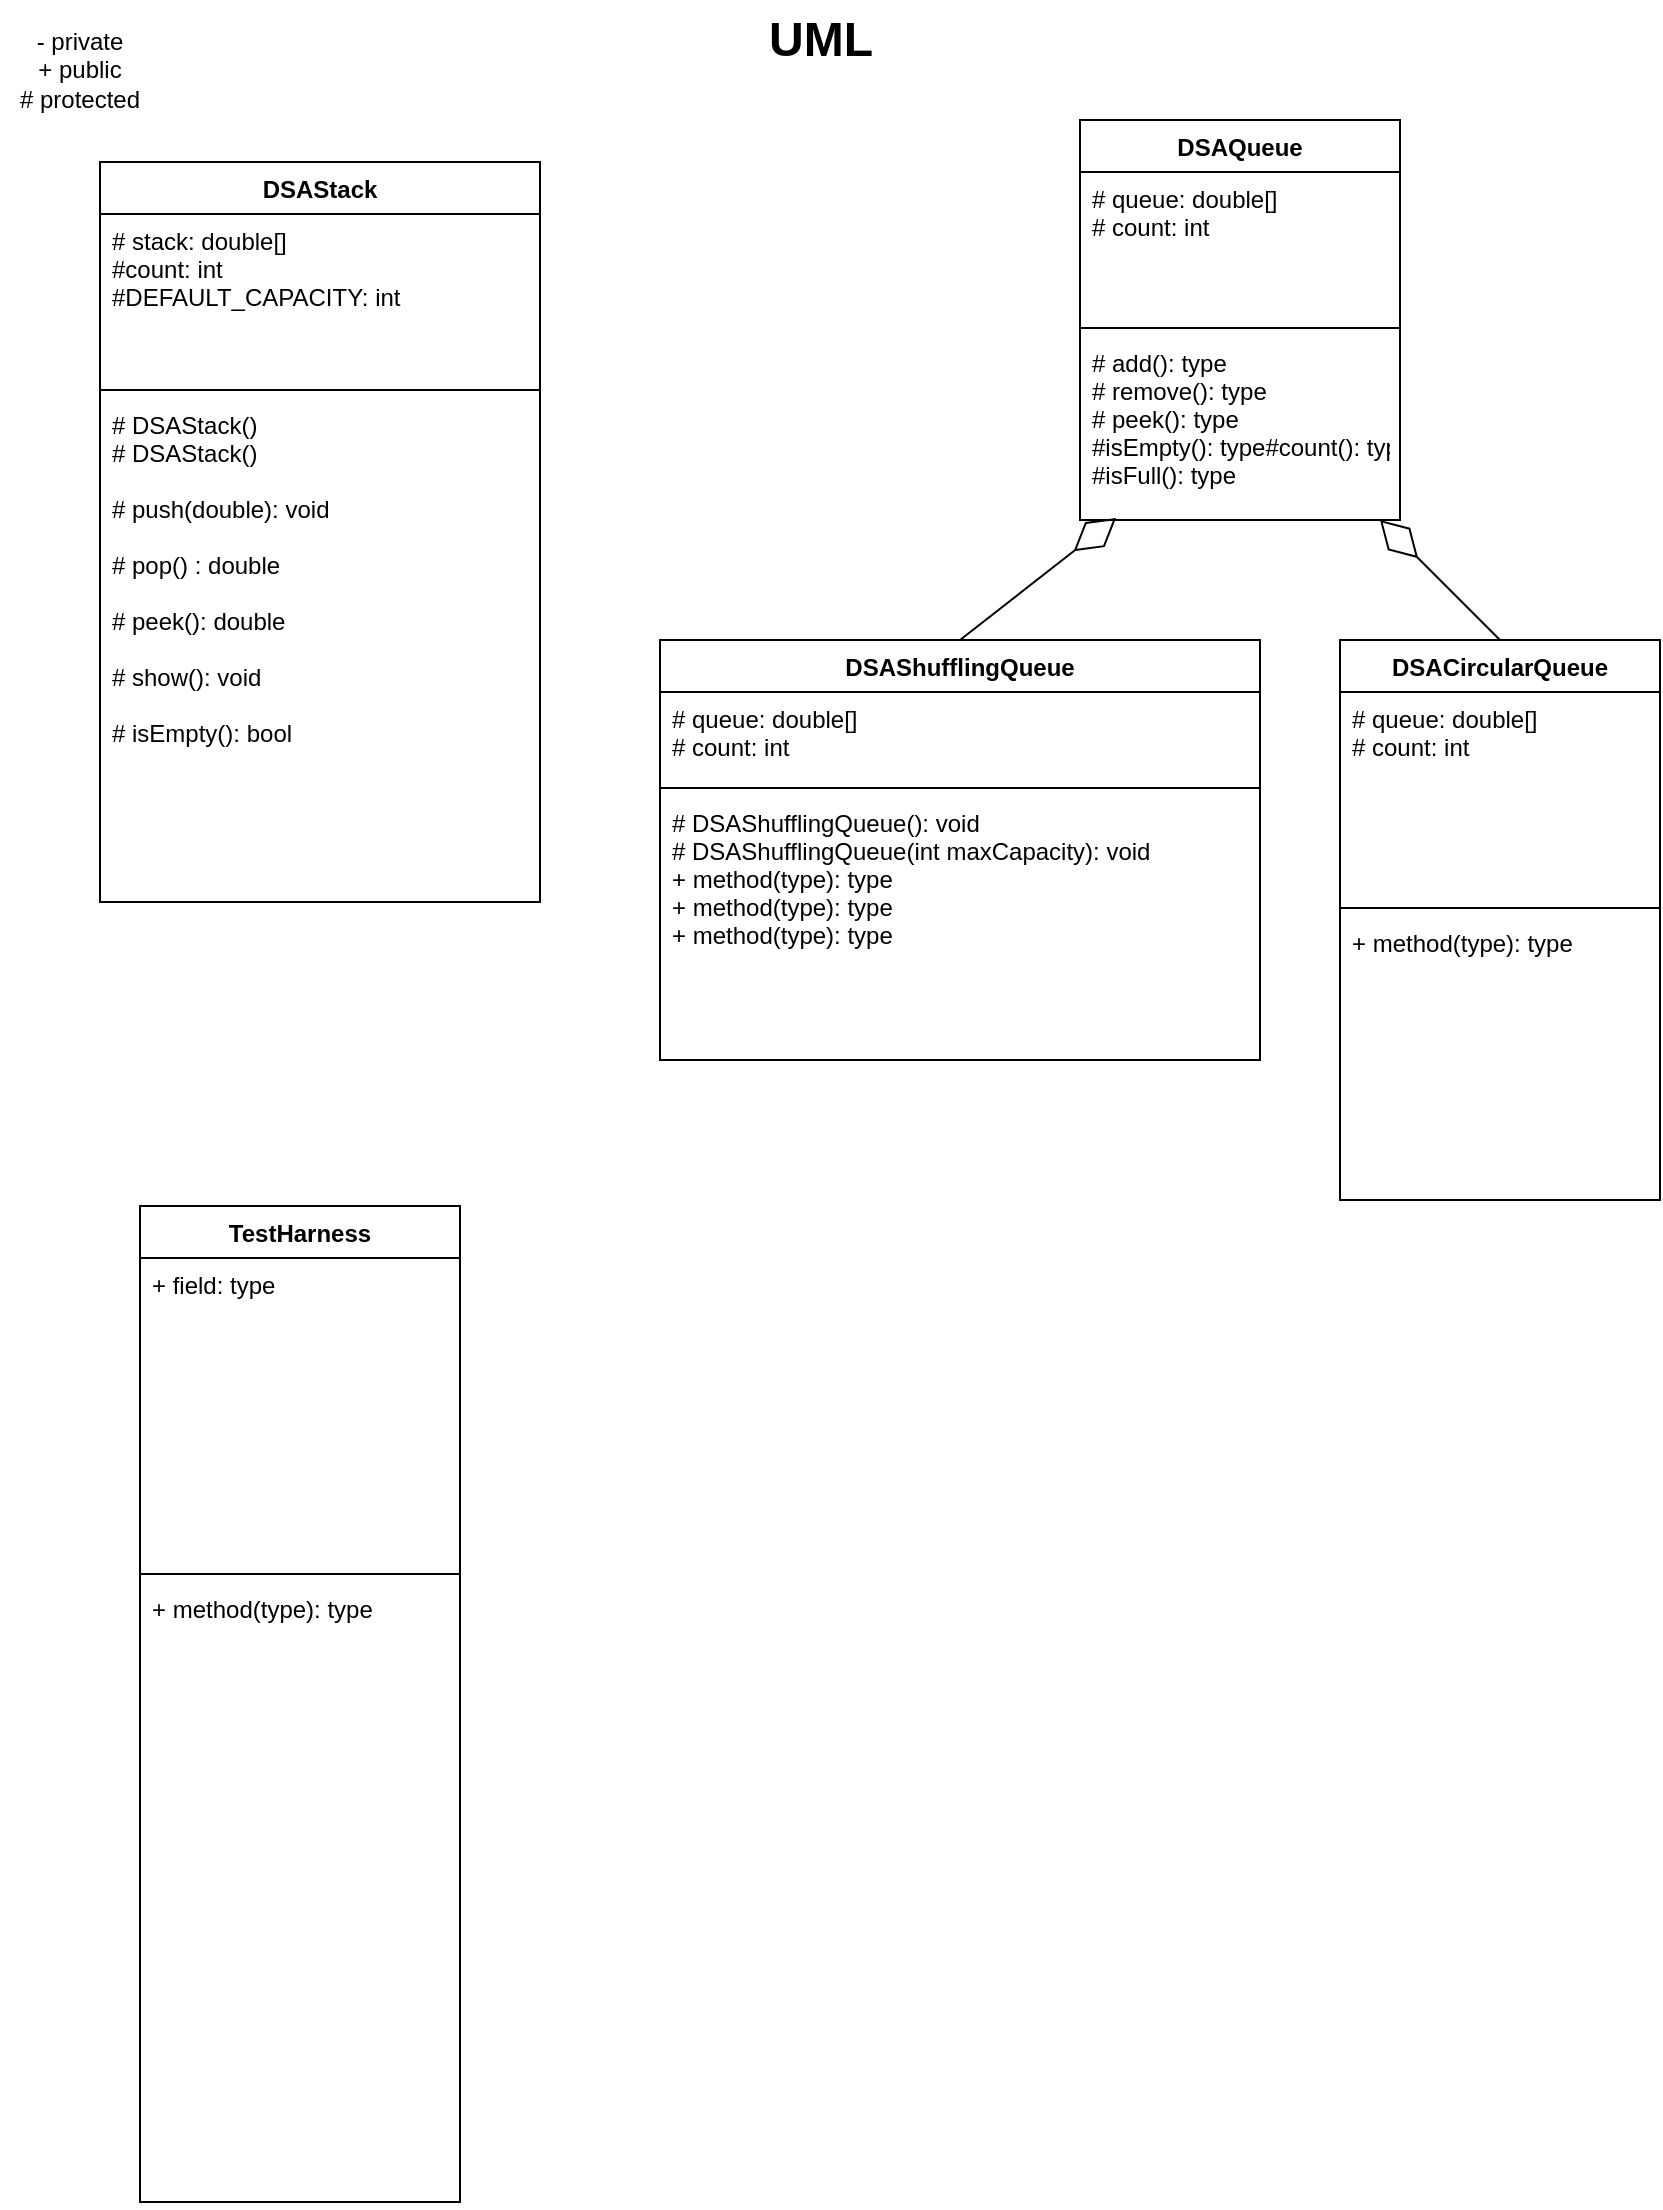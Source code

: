 <mxfile version="11.1.4"><diagram id="miqd51qzHfezWy4kA52D" name="Page-1"><mxGraphModel dx="701" dy="745" grid="1" gridSize="10" guides="1" tooltips="1" connect="1" arrows="1" fold="1" page="1" pageScale="1" pageWidth="850" pageHeight="1100" math="0" shadow="0"><root><mxCell id="0"/><mxCell id="1" parent="0"/><mxCell id="01tDh0e9iT7ZCAn8h6x4-20" value="UML" style="text;strokeColor=none;fillColor=none;html=1;fontSize=24;fontStyle=1;verticalAlign=middle;align=center;" parent="1" vertex="1"><mxGeometry x="370" width="100" height="40" as="geometry"/></mxCell><UserObject label="&lt;div&gt;- private&lt;/div&gt;&lt;div&gt;+ public&lt;/div&gt;&lt;div&gt;# protected&lt;br&gt;&lt;/div&gt;" placeholders="1" name="Variable" id="01tDh0e9iT7ZCAn8h6x4-21"><mxCell style="text;html=1;strokeColor=none;fillColor=none;align=center;verticalAlign=middle;whiteSpace=wrap;overflow=hidden;" parent="1" vertex="1"><mxGeometry x="10" y="10" width="80" height="50" as="geometry"/></mxCell></UserObject><mxCell id="01tDh0e9iT7ZCAn8h6x4-22" value="" style="endArrow=diamondThin;endFill=0;endSize=24;html=1;exitX=0.5;exitY=0;exitDx=0;exitDy=0;entryX=0.113;entryY=0.989;entryDx=0;entryDy=0;entryPerimeter=0;" parent="1" edge="1" target="uuPs9gxV1rCJk0y73ETf-8" source="uuPs9gxV1rCJk0y73ETf-9"><mxGeometry width="160" relative="1" as="geometry"><mxPoint x="560" y="260" as="sourcePoint"/><mxPoint x="480" y="280" as="targetPoint"/></mxGeometry></mxCell><mxCell id="uuPs9gxV1rCJk0y73ETf-1" value="DSAStack" style="swimlane;fontStyle=1;align=center;verticalAlign=top;childLayout=stackLayout;horizontal=1;startSize=26;horizontalStack=0;resizeParent=1;resizeParentMax=0;resizeLast=0;collapsible=1;marginBottom=0;" vertex="1" parent="1"><mxGeometry x="60" y="81" width="220" height="370" as="geometry"/></mxCell><mxCell id="uuPs9gxV1rCJk0y73ETf-2" value="# stack: double[]&#xA;#count: int&#xA;#DEFAULT_CAPACITY: int&#xA;" style="text;strokeColor=none;fillColor=none;align=left;verticalAlign=top;spacingLeft=4;spacingRight=4;overflow=hidden;rotatable=0;points=[[0,0.5],[1,0.5]];portConstraint=eastwest;" vertex="1" parent="uuPs9gxV1rCJk0y73ETf-1"><mxGeometry y="26" width="220" height="84" as="geometry"/></mxCell><mxCell id="uuPs9gxV1rCJk0y73ETf-3" value="" style="line;strokeWidth=1;fillColor=none;align=left;verticalAlign=middle;spacingTop=-1;spacingLeft=3;spacingRight=3;rotatable=0;labelPosition=right;points=[];portConstraint=eastwest;" vertex="1" parent="uuPs9gxV1rCJk0y73ETf-1"><mxGeometry y="110" width="220" height="8" as="geometry"/></mxCell><mxCell id="uuPs9gxV1rCJk0y73ETf-4" value="# DSAStack()&#xA;# DSAStack()&#xA;&#xA;# push(double): void&#xA;&#xA;# pop() : double&#xA;&#xA;# peek(): double&#xA;&#xA;# show(): void&#xA;&#xA;# isEmpty(): bool&#xA;&#xA;&#xA;" style="text;strokeColor=none;fillColor=none;align=left;verticalAlign=top;spacingLeft=4;spacingRight=4;overflow=hidden;rotatable=0;points=[[0,0.5],[1,0.5]];portConstraint=eastwest;" vertex="1" parent="uuPs9gxV1rCJk0y73ETf-1"><mxGeometry y="118" width="220" height="252" as="geometry"/></mxCell><mxCell id="uuPs9gxV1rCJk0y73ETf-5" value="DSAQueue" style="swimlane;fontStyle=1;align=center;verticalAlign=top;childLayout=stackLayout;horizontal=1;startSize=26;horizontalStack=0;resizeParent=1;resizeParentMax=0;resizeLast=0;collapsible=1;marginBottom=0;" vertex="1" parent="1"><mxGeometry x="550" y="60" width="160" height="200" as="geometry"/></mxCell><mxCell id="uuPs9gxV1rCJk0y73ETf-6" value="# queue: double[]&#xA;# count: int" style="text;strokeColor=none;fillColor=none;align=left;verticalAlign=top;spacingLeft=4;spacingRight=4;overflow=hidden;rotatable=0;points=[[0,0.5],[1,0.5]];portConstraint=eastwest;" vertex="1" parent="uuPs9gxV1rCJk0y73ETf-5"><mxGeometry y="26" width="160" height="74" as="geometry"/></mxCell><mxCell id="uuPs9gxV1rCJk0y73ETf-7" value="" style="line;strokeWidth=1;fillColor=none;align=left;verticalAlign=middle;spacingTop=-1;spacingLeft=3;spacingRight=3;rotatable=0;labelPosition=right;points=[];portConstraint=eastwest;" vertex="1" parent="uuPs9gxV1rCJk0y73ETf-5"><mxGeometry y="100" width="160" height="8" as="geometry"/></mxCell><mxCell id="uuPs9gxV1rCJk0y73ETf-8" value="# add(): type&#xA;# remove(): type&#xA;# peek(): type&#xA;#isEmpty(): type#count(): type&#xA;#isFull(): type&#xA;&#xA;" style="text;strokeColor=none;fillColor=none;align=left;verticalAlign=top;spacingLeft=4;spacingRight=4;overflow=hidden;rotatable=0;points=[[0,0.5],[1,0.5]];portConstraint=eastwest;" vertex="1" parent="uuPs9gxV1rCJk0y73ETf-5"><mxGeometry y="108" width="160" height="92" as="geometry"/></mxCell><mxCell id="uuPs9gxV1rCJk0y73ETf-9" value="DSAShufflingQueue" style="swimlane;fontStyle=1;align=center;verticalAlign=top;childLayout=stackLayout;horizontal=1;startSize=26;horizontalStack=0;resizeParent=1;resizeParentMax=0;resizeLast=0;collapsible=1;marginBottom=0;" vertex="1" parent="1"><mxGeometry x="340" y="320" width="300" height="210" as="geometry"/></mxCell><mxCell id="uuPs9gxV1rCJk0y73ETf-10" value="# queue: double[]&#xA;# count: int&#xA;" style="text;strokeColor=none;fillColor=none;align=left;verticalAlign=top;spacingLeft=4;spacingRight=4;overflow=hidden;rotatable=0;points=[[0,0.5],[1,0.5]];portConstraint=eastwest;" vertex="1" parent="uuPs9gxV1rCJk0y73ETf-9"><mxGeometry y="26" width="300" height="44" as="geometry"/></mxCell><mxCell id="uuPs9gxV1rCJk0y73ETf-11" value="" style="line;strokeWidth=1;fillColor=none;align=left;verticalAlign=middle;spacingTop=-1;spacingLeft=3;spacingRight=3;rotatable=0;labelPosition=right;points=[];portConstraint=eastwest;" vertex="1" parent="uuPs9gxV1rCJk0y73ETf-9"><mxGeometry y="70" width="300" height="8" as="geometry"/></mxCell><mxCell id="uuPs9gxV1rCJk0y73ETf-12" value="# DSAShufflingQueue(): void&#xA;# DSAShufflingQueue(int maxCapacity): void&#xA;+ method(type): type&#xA;+ method(type): type&#xA;+ method(type): type" style="text;strokeColor=none;fillColor=none;align=left;verticalAlign=top;spacingLeft=4;spacingRight=4;overflow=hidden;rotatable=0;points=[[0,0.5],[1,0.5]];portConstraint=eastwest;" vertex="1" parent="uuPs9gxV1rCJk0y73ETf-9"><mxGeometry y="78" width="300" height="132" as="geometry"/></mxCell><mxCell id="uuPs9gxV1rCJk0y73ETf-13" value="DSACircularQueue" style="swimlane;fontStyle=1;align=center;verticalAlign=top;childLayout=stackLayout;horizontal=1;startSize=26;horizontalStack=0;resizeParent=1;resizeParentMax=0;resizeLast=0;collapsible=1;marginBottom=0;" vertex="1" parent="1"><mxGeometry x="680" y="320" width="160" height="280" as="geometry"/></mxCell><mxCell id="uuPs9gxV1rCJk0y73ETf-14" value="# queue: double[]&#xA;# count: int" style="text;strokeColor=none;fillColor=none;align=left;verticalAlign=top;spacingLeft=4;spacingRight=4;overflow=hidden;rotatable=0;points=[[0,0.5],[1,0.5]];portConstraint=eastwest;" vertex="1" parent="uuPs9gxV1rCJk0y73ETf-13"><mxGeometry y="26" width="160" height="104" as="geometry"/></mxCell><mxCell id="uuPs9gxV1rCJk0y73ETf-15" value="" style="line;strokeWidth=1;fillColor=none;align=left;verticalAlign=middle;spacingTop=-1;spacingLeft=3;spacingRight=3;rotatable=0;labelPosition=right;points=[];portConstraint=eastwest;" vertex="1" parent="uuPs9gxV1rCJk0y73ETf-13"><mxGeometry y="130" width="160" height="8" as="geometry"/></mxCell><mxCell id="uuPs9gxV1rCJk0y73ETf-16" value="+ method(type): type" style="text;strokeColor=none;fillColor=none;align=left;verticalAlign=top;spacingLeft=4;spacingRight=4;overflow=hidden;rotatable=0;points=[[0,0.5],[1,0.5]];portConstraint=eastwest;" vertex="1" parent="uuPs9gxV1rCJk0y73ETf-13"><mxGeometry y="138" width="160" height="142" as="geometry"/></mxCell><mxCell id="uuPs9gxV1rCJk0y73ETf-20" value="" style="endArrow=diamondThin;endFill=0;endSize=24;html=1;exitX=0.5;exitY=0;exitDx=0;exitDy=0;" edge="1" parent="1" source="uuPs9gxV1rCJk0y73ETf-13"><mxGeometry width="160" relative="1" as="geometry"><mxPoint x="685" y="260" as="sourcePoint"/><mxPoint x="700" y="260" as="targetPoint"/></mxGeometry></mxCell><mxCell id="uuPs9gxV1rCJk0y73ETf-23" value="TestHarness" style="swimlane;fontStyle=1;align=center;verticalAlign=top;childLayout=stackLayout;horizontal=1;startSize=26;horizontalStack=0;resizeParent=1;resizeParentMax=0;resizeLast=0;collapsible=1;marginBottom=0;" vertex="1" parent="1"><mxGeometry x="80" y="603" width="160" height="498" as="geometry"/></mxCell><mxCell id="uuPs9gxV1rCJk0y73ETf-24" value="+ field: type" style="text;strokeColor=none;fillColor=none;align=left;verticalAlign=top;spacingLeft=4;spacingRight=4;overflow=hidden;rotatable=0;points=[[0,0.5],[1,0.5]];portConstraint=eastwest;" vertex="1" parent="uuPs9gxV1rCJk0y73ETf-23"><mxGeometry y="26" width="160" height="154" as="geometry"/></mxCell><mxCell id="uuPs9gxV1rCJk0y73ETf-25" value="" style="line;strokeWidth=1;fillColor=none;align=left;verticalAlign=middle;spacingTop=-1;spacingLeft=3;spacingRight=3;rotatable=0;labelPosition=right;points=[];portConstraint=eastwest;" vertex="1" parent="uuPs9gxV1rCJk0y73ETf-23"><mxGeometry y="180" width="160" height="8" as="geometry"/></mxCell><mxCell id="uuPs9gxV1rCJk0y73ETf-26" value="+ method(type): type" style="text;strokeColor=none;fillColor=none;align=left;verticalAlign=top;spacingLeft=4;spacingRight=4;overflow=hidden;rotatable=0;points=[[0,0.5],[1,0.5]];portConstraint=eastwest;" vertex="1" parent="uuPs9gxV1rCJk0y73ETf-23"><mxGeometry y="188" width="160" height="310" as="geometry"/></mxCell></root></mxGraphModel></diagram></mxfile>